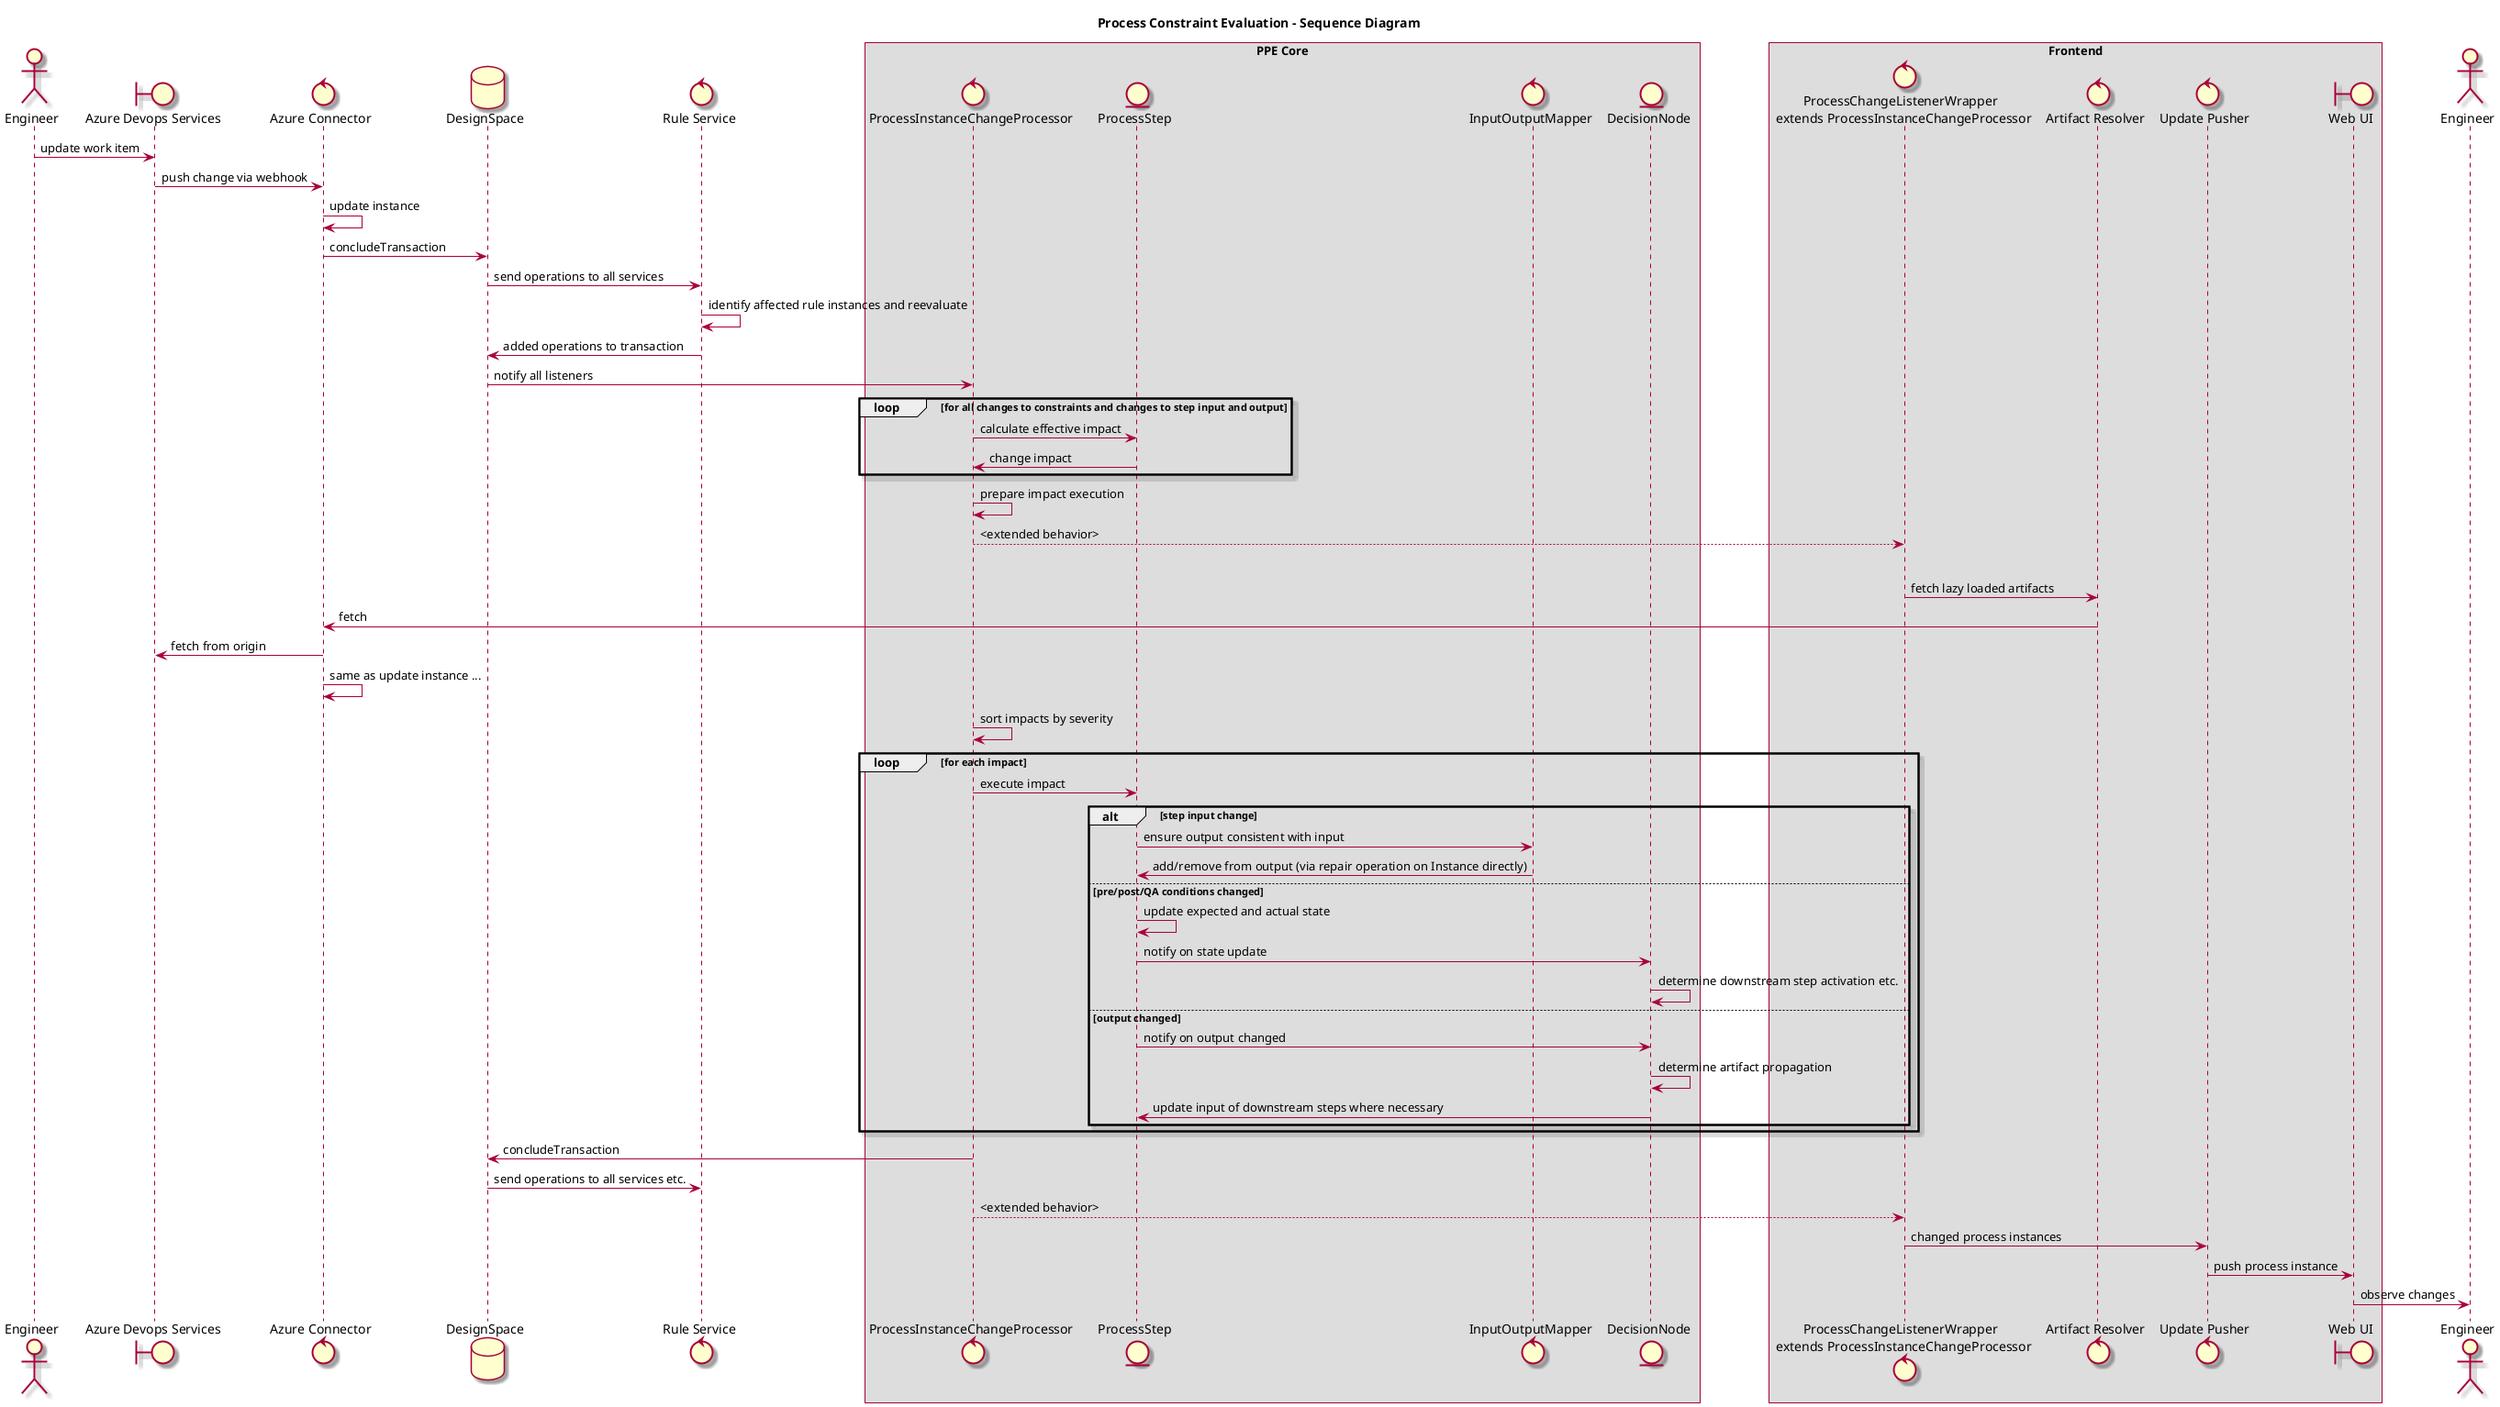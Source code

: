 @startuml

skin rose

title "Process Constraint Evaluation - Sequence Diagram"

actor "Engineer" as user
boundary "Azure Devops Services" as web
control "Azure Connector" as azure
database "DesignSpace" as DS
control "Rule Service" as rule

box "PPE Core"
control "ProcessInstanceChangeProcessor" as listener
entity "ProcessStep" as step
control "InputOutputMapper" as iomapper
entity "DecisionNode" as dni
end box

box "Frontend"
control "ProcessChangeListenerWrapper \n extends ProcessInstanceChangeProcessor" as listener2
control "Artifact Resolver" as Art
control "Update Pusher" as pusher
boundary "Web UI" as UI
end box
actor "Engineer" as user2

user -> web : update work item
web -> azure : push change via webhook
azure -> azure : update instance
azure -> DS : concludeTransaction
DS -> rule : send operations to all services
rule -> rule : identify affected rule instances and reevaluate
rule -> DS : added operations to transaction
DS -> listener : notify all listeners

loop for all changes to constraints and changes to step input and output
listener -> step : calculate effective impact
step -> listener : change impact
end 

listener -> listener : prepare impact execution
listener --> listener2 : <extended behavior>
alt for artifacts used in rule that are not fully fetched
listener2 -> Art : fetch lazy loaded artifacts
Art -> azure : fetch
azure -> web : fetch from origin
azure -> azure : same as update instance ...
else
listener -> listener : sort impacts by severity
loop for each impact
listener -> step : execute impact

alt step input change
step -> iomapper : ensure output consistent with input
iomapper -> step : add/remove from output (via repair operation on Instance directly)
else pre/post/QA conditions changed
step -> step : update expected and actual state
step -> dni : notify on state update
dni -> dni : determine downstream step activation etc.
else output changed
step -> dni : notify on output changed
dni -> dni : determine artifact propagation
dni -> step : update input of downstream steps where necessary
end

end
listener -> DS : concludeTransaction
DS -> rule : send operations to all services etc.

listener --> listener2 : <extended behavior>
listener2 -> pusher : changed process instances
pusher -> UI : push process instance
UI -> user2 : observe changes


@enduml